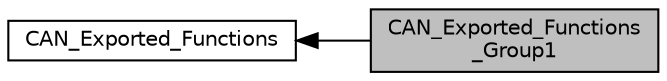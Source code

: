 digraph "CAN_Exported_Functions_Group1"
{
  edge [fontname="Helvetica",fontsize="10",labelfontname="Helvetica",labelfontsize="10"];
  node [fontname="Helvetica",fontsize="10",shape=record];
  rankdir=LR;
  Node1 [label="CAN_Exported_Functions",height=0.2,width=0.4,color="black", fillcolor="white", style="filled",URL="$group___c_a_n___exported___functions.html"];
  Node0 [label="CAN_Exported_Functions\l_Group1",height=0.2,width=0.4,color="black", fillcolor="grey75", style="filled", fontcolor="black"];
  Node1->Node0 [shape=plaintext, dir="back", style="solid"];
}
